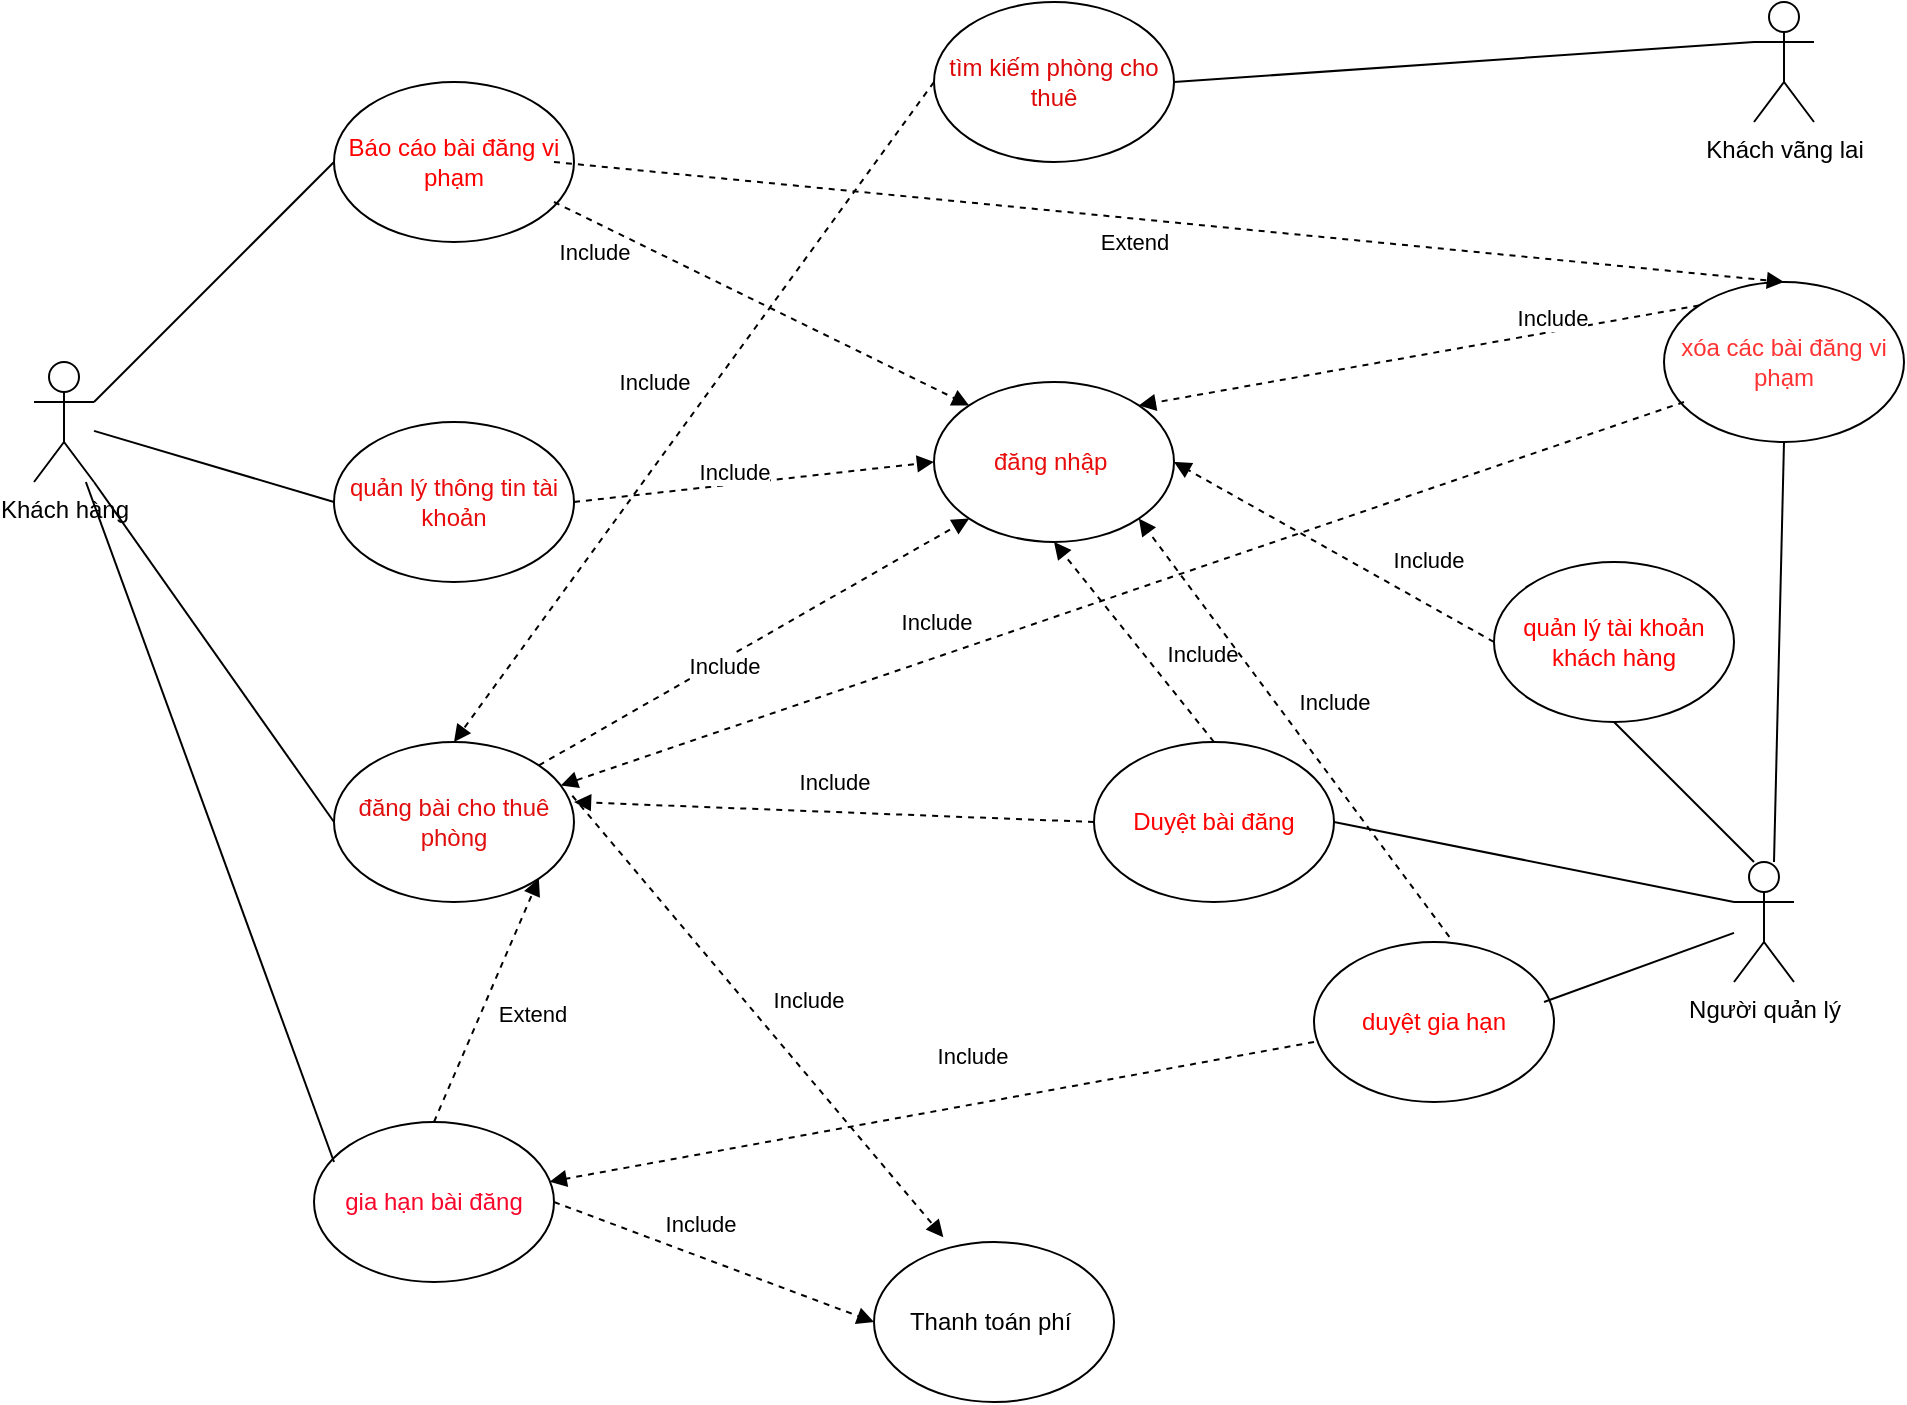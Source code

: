 <mxfile version="24.8.4" pages="4">
  <diagram name="Page-1" id="BQ_2tN83CtN3XIH8CyFC">
    <mxGraphModel dx="1500" dy="746" grid="1" gridSize="10" guides="1" tooltips="1" connect="1" arrows="1" fold="1" page="1" pageScale="1" pageWidth="1654" pageHeight="2336" math="0" shadow="0">
      <root>
        <mxCell id="0" />
        <mxCell id="1" parent="0" />
        <mxCell id="l2JES9F-hAtox_VoTa_b-1" value="Khách hàng" style="shape=umlActor;verticalLabelPosition=bottom;verticalAlign=top;html=1;outlineConnect=0;" parent="1" vertex="1">
          <mxGeometry x="50" y="260" width="30" height="60" as="geometry" />
        </mxCell>
        <mxCell id="l2JES9F-hAtox_VoTa_b-2" value="Người quản lý" style="shape=umlActor;verticalLabelPosition=bottom;verticalAlign=top;html=1;outlineConnect=0;" parent="1" vertex="1">
          <mxGeometry x="900" y="510" width="30" height="60" as="geometry" />
        </mxCell>
        <mxCell id="l2JES9F-hAtox_VoTa_b-3" value="Khách vãng lai" style="shape=umlActor;verticalLabelPosition=bottom;verticalAlign=top;html=1;outlineConnect=0;" parent="1" vertex="1">
          <mxGeometry x="910" y="80" width="30" height="60" as="geometry" />
        </mxCell>
        <mxCell id="l2JES9F-hAtox_VoTa_b-4" value="đăng nhập&amp;nbsp;" style="ellipse;whiteSpace=wrap;html=1;fontColor=#e70d0d;" parent="1" vertex="1">
          <mxGeometry x="500" y="270" width="120" height="80" as="geometry" />
        </mxCell>
        <mxCell id="l2JES9F-hAtox_VoTa_b-5" value="quản lý thông tin tài khoản" style="ellipse;whiteSpace=wrap;html=1;fontColor=#e90c0c;" parent="1" vertex="1">
          <mxGeometry x="200" y="290" width="120" height="80" as="geometry" />
        </mxCell>
        <mxCell id="l2JES9F-hAtox_VoTa_b-6" value="đăng bài cho thuê phòng" style="ellipse;whiteSpace=wrap;html=1;fontColor=#e10e0e;" parent="1" vertex="1">
          <mxGeometry x="200" y="450" width="120" height="80" as="geometry" />
        </mxCell>
        <mxCell id="l2JES9F-hAtox_VoTa_b-7" value="Báo cáo bài đăng vi phạm" style="ellipse;whiteSpace=wrap;html=1;fontColor=#FF0000;" parent="1" vertex="1">
          <mxGeometry x="200" y="120" width="120" height="80" as="geometry" />
        </mxCell>
        <mxCell id="l2JES9F-hAtox_VoTa_b-8" value="Duyệt bài đăng" style="ellipse;whiteSpace=wrap;html=1;fontColor=#FF0000;" parent="1" vertex="1">
          <mxGeometry x="580" y="450" width="120" height="80" as="geometry" />
        </mxCell>
        <mxCell id="l2JES9F-hAtox_VoTa_b-9" value="tìm kiếm phòng cho thuê" style="ellipse;whiteSpace=wrap;html=1;fontColor=#dd0808;" parent="1" vertex="1">
          <mxGeometry x="500" y="80" width="120" height="80" as="geometry" />
        </mxCell>
        <mxCell id="l2JES9F-hAtox_VoTa_b-10" value="Thanh toán phí&amp;nbsp;" style="ellipse;whiteSpace=wrap;html=1;" parent="1" vertex="1">
          <mxGeometry x="470" y="700" width="120" height="80" as="geometry" />
        </mxCell>
        <mxCell id="l2JES9F-hAtox_VoTa_b-11" value="xóa các bài đăng vi phạm" style="ellipse;whiteSpace=wrap;html=1;fontColor=#FF3333;" parent="1" vertex="1">
          <mxGeometry x="865" y="220" width="120" height="80" as="geometry" />
        </mxCell>
        <mxCell id="l2JES9F-hAtox_VoTa_b-12" value="quản lý tài khoản khách hàng" style="ellipse;whiteSpace=wrap;html=1;fontColor=#FF0000;" parent="1" vertex="1">
          <mxGeometry x="780" y="360" width="120" height="80" as="geometry" />
        </mxCell>
        <mxCell id="l2JES9F-hAtox_VoTa_b-13" value="duyệt gia hạn" style="ellipse;whiteSpace=wrap;html=1;fontColor=#FF0000;" parent="1" vertex="1">
          <mxGeometry x="690" y="550" width="120" height="80" as="geometry" />
        </mxCell>
        <mxCell id="l2JES9F-hAtox_VoTa_b-14" value="" style="endArrow=none;html=1;rounded=0;entryX=0;entryY=0.5;entryDx=0;entryDy=0;" parent="1" target="l2JES9F-hAtox_VoTa_b-7" edge="1">
          <mxGeometry width="50" height="50" relative="1" as="geometry">
            <mxPoint x="80" y="280" as="sourcePoint" />
            <mxPoint x="130" y="230" as="targetPoint" />
          </mxGeometry>
        </mxCell>
        <mxCell id="l2JES9F-hAtox_VoTa_b-15" value="" style="endArrow=none;html=1;rounded=0;entryX=0;entryY=0.5;entryDx=0;entryDy=0;" parent="1" source="l2JES9F-hAtox_VoTa_b-1" target="l2JES9F-hAtox_VoTa_b-5" edge="1">
          <mxGeometry width="50" height="50" relative="1" as="geometry">
            <mxPoint x="80" y="320" as="sourcePoint" />
            <mxPoint x="130" y="270" as="targetPoint" />
          </mxGeometry>
        </mxCell>
        <mxCell id="l2JES9F-hAtox_VoTa_b-16" value="" style="endArrow=none;html=1;rounded=0;exitX=0;exitY=0.5;exitDx=0;exitDy=0;entryX=1;entryY=1;entryDx=0;entryDy=0;entryPerimeter=0;" parent="1" source="l2JES9F-hAtox_VoTa_b-6" target="l2JES9F-hAtox_VoTa_b-1" edge="1">
          <mxGeometry width="50" height="50" relative="1" as="geometry">
            <mxPoint x="50" y="390" as="sourcePoint" />
            <mxPoint x="100" y="340" as="targetPoint" />
          </mxGeometry>
        </mxCell>
        <mxCell id="l2JES9F-hAtox_VoTa_b-17" value="" style="endArrow=block;html=1;rounded=0;entryX=0.289;entryY=-0.03;entryDx=0;entryDy=0;dashed=1;endFill=1;exitX=0.993;exitY=0.336;exitDx=0;exitDy=0;exitPerimeter=0;entryPerimeter=0;" parent="1" source="l2JES9F-hAtox_VoTa_b-6" target="l2JES9F-hAtox_VoTa_b-10" edge="1">
          <mxGeometry width="50" height="50" relative="1" as="geometry">
            <mxPoint x="320" y="342" as="sourcePoint" />
            <mxPoint x="408" y="280" as="targetPoint" />
          </mxGeometry>
        </mxCell>
        <mxCell id="l2JES9F-hAtox_VoTa_b-18" value="Include" style="edgeLabel;html=1;align=center;verticalAlign=middle;resizable=0;points=[];" parent="l2JES9F-hAtox_VoTa_b-17" vertex="1" connectable="0">
          <mxGeometry x="0.053" y="2" relative="1" as="geometry">
            <mxPoint x="18" y="-13" as="offset" />
          </mxGeometry>
        </mxCell>
        <mxCell id="l2JES9F-hAtox_VoTa_b-19" value="" style="endArrow=block;dashed=1;html=1;rounded=0;entryX=1;entryY=0.375;entryDx=0;entryDy=0;endFill=1;exitX=0;exitY=0.5;exitDx=0;exitDy=0;entryPerimeter=0;" parent="1" source="l2JES9F-hAtox_VoTa_b-8" target="l2JES9F-hAtox_VoTa_b-6" edge="1">
          <mxGeometry width="50" height="50" relative="1" as="geometry">
            <mxPoint x="473" y="399" as="sourcePoint" />
            <mxPoint x="447" y="480" as="targetPoint" />
          </mxGeometry>
        </mxCell>
        <mxCell id="l2JES9F-hAtox_VoTa_b-20" value="Include" style="edgeLabel;html=1;align=center;verticalAlign=middle;resizable=0;points=[];" parent="l2JES9F-hAtox_VoTa_b-19" vertex="1" connectable="0">
          <mxGeometry x="-0.332" y="-1" relative="1" as="geometry">
            <mxPoint x="-43" y="-16" as="offset" />
          </mxGeometry>
        </mxCell>
        <mxCell id="l2JES9F-hAtox_VoTa_b-21" value="" style="endArrow=none;html=1;rounded=0;" parent="1" target="l2JES9F-hAtox_VoTa_b-2" edge="1">
          <mxGeometry width="50" height="50" relative="1" as="geometry">
            <mxPoint x="805" y="580" as="sourcePoint" />
            <mxPoint x="960" y="550" as="targetPoint" />
          </mxGeometry>
        </mxCell>
        <mxCell id="l2JES9F-hAtox_VoTa_b-22" value="" style="endArrow=none;html=1;rounded=0;entryX=1.017;entryY=0.418;entryDx=0;entryDy=0;entryPerimeter=0;exitX=0.5;exitY=1;exitDx=0;exitDy=0;" parent="1" source="l2JES9F-hAtox_VoTa_b-12" edge="1">
          <mxGeometry width="50" height="50" relative="1" as="geometry">
            <mxPoint x="978" y="497" as="sourcePoint" />
            <mxPoint x="910" y="510" as="targetPoint" />
          </mxGeometry>
        </mxCell>
        <mxCell id="l2JES9F-hAtox_VoTa_b-23" value="" style="endArrow=none;html=1;rounded=0;entryX=0.5;entryY=1;entryDx=0;entryDy=0;" parent="1" target="l2JES9F-hAtox_VoTa_b-11" edge="1">
          <mxGeometry width="50" height="50" relative="1" as="geometry">
            <mxPoint x="920" y="510" as="sourcePoint" />
            <mxPoint x="970" y="460" as="targetPoint" />
          </mxGeometry>
        </mxCell>
        <mxCell id="l2JES9F-hAtox_VoTa_b-25" value="gia hạn bài đăng" style="ellipse;whiteSpace=wrap;html=1;fontColor=#f9062b;" parent="1" vertex="1">
          <mxGeometry x="190" y="640" width="120" height="80" as="geometry" />
        </mxCell>
        <mxCell id="l2JES9F-hAtox_VoTa_b-30" value="" style="endArrow=block;html=1;rounded=0;entryX=1;entryY=1;entryDx=0;entryDy=0;dashed=1;startArrow=none;startFill=0;endFill=1;exitX=0.5;exitY=0;exitDx=0;exitDy=0;" parent="1" source="l2JES9F-hAtox_VoTa_b-25" target="l2JES9F-hAtox_VoTa_b-6" edge="1">
          <mxGeometry width="50" height="50" relative="1" as="geometry">
            <mxPoint x="350" y="650" as="sourcePoint" />
            <mxPoint x="468" y="538" as="targetPoint" />
          </mxGeometry>
        </mxCell>
        <mxCell id="l2JES9F-hAtox_VoTa_b-31" value="Extend" style="edgeLabel;html=1;align=center;verticalAlign=middle;resizable=0;points=[];" parent="l2JES9F-hAtox_VoTa_b-30" vertex="1" connectable="0">
          <mxGeometry x="-0.044" y="-11" relative="1" as="geometry">
            <mxPoint x="14" as="offset" />
          </mxGeometry>
        </mxCell>
        <mxCell id="l2JES9F-hAtox_VoTa_b-32" value="" style="endArrow=block;dashed=1;html=1;rounded=0;entryX=0;entryY=0.5;entryDx=0;entryDy=0;endFill=1;exitX=1;exitY=0.5;exitDx=0;exitDy=0;" parent="1" source="l2JES9F-hAtox_VoTa_b-25" target="l2JES9F-hAtox_VoTa_b-10" edge="1">
          <mxGeometry width="50" height="50" relative="1" as="geometry">
            <mxPoint x="400" y="662" as="sourcePoint" />
            <mxPoint x="428" y="610" as="targetPoint" />
          </mxGeometry>
        </mxCell>
        <mxCell id="l2JES9F-hAtox_VoTa_b-33" value="Include" style="edgeLabel;html=1;align=center;verticalAlign=middle;resizable=0;points=[];" parent="l2JES9F-hAtox_VoTa_b-32" vertex="1" connectable="0">
          <mxGeometry x="-0.332" y="-1" relative="1" as="geometry">
            <mxPoint x="20" y="-10" as="offset" />
          </mxGeometry>
        </mxCell>
        <mxCell id="l2JES9F-hAtox_VoTa_b-34" value="" style="endArrow=none;html=1;rounded=0;entryX=0;entryY=0.333;entryDx=0;entryDy=0;entryPerimeter=0;" parent="1" target="l2JES9F-hAtox_VoTa_b-2" edge="1">
          <mxGeometry width="50" height="50" relative="1" as="geometry">
            <mxPoint x="700" y="490" as="sourcePoint" />
            <mxPoint x="750" y="440" as="targetPoint" />
          </mxGeometry>
        </mxCell>
        <mxCell id="l2JES9F-hAtox_VoTa_b-35" value="" style="endArrow=block;dashed=1;html=1;rounded=0;entryX=0.982;entryY=0.373;entryDx=0;entryDy=0;endFill=1;exitX=0;exitY=0.5;exitDx=0;exitDy=0;entryPerimeter=0;" parent="1" target="l2JES9F-hAtox_VoTa_b-25" edge="1">
          <mxGeometry width="50" height="50" relative="1" as="geometry">
            <mxPoint x="690" y="600" as="sourcePoint" />
            <mxPoint x="430" y="590" as="targetPoint" />
          </mxGeometry>
        </mxCell>
        <mxCell id="l2JES9F-hAtox_VoTa_b-36" value="Include" style="edgeLabel;html=1;align=center;verticalAlign=middle;resizable=0;points=[];" parent="l2JES9F-hAtox_VoTa_b-35" vertex="1" connectable="0">
          <mxGeometry x="-0.332" y="-1" relative="1" as="geometry">
            <mxPoint x="-43" y="-16" as="offset" />
          </mxGeometry>
        </mxCell>
        <mxCell id="l2JES9F-hAtox_VoTa_b-37" value="" style="endArrow=block;html=1;rounded=0;entryX=0.5;entryY=0;entryDx=0;entryDy=0;dashed=1;startArrow=none;startFill=0;endFill=1;exitX=1;exitY=0.5;exitDx=0;exitDy=0;" parent="1" target="l2JES9F-hAtox_VoTa_b-11" edge="1">
          <mxGeometry width="50" height="50" relative="1" as="geometry">
            <mxPoint x="310" y="160" as="sourcePoint" />
            <mxPoint x="445" y="140" as="targetPoint" />
          </mxGeometry>
        </mxCell>
        <mxCell id="l2JES9F-hAtox_VoTa_b-38" value="Extend" style="edgeLabel;html=1;align=center;verticalAlign=middle;resizable=0;points=[];" parent="l2JES9F-hAtox_VoTa_b-37" vertex="1" connectable="0">
          <mxGeometry x="-0.044" y="-11" relative="1" as="geometry">
            <mxPoint x="-3" as="offset" />
          </mxGeometry>
        </mxCell>
        <mxCell id="l2JES9F-hAtox_VoTa_b-39" value="" style="endArrow=none;html=1;rounded=0;entryX=0;entryY=0.333;entryDx=0;entryDy=0;entryPerimeter=0;exitX=1;exitY=0.5;exitDx=0;exitDy=0;" parent="1" source="l2JES9F-hAtox_VoTa_b-9" target="l2JES9F-hAtox_VoTa_b-3" edge="1">
          <mxGeometry width="50" height="50" relative="1" as="geometry">
            <mxPoint x="800" y="170" as="sourcePoint" />
            <mxPoint x="850" y="120" as="targetPoint" />
          </mxGeometry>
        </mxCell>
        <mxCell id="l2JES9F-hAtox_VoTa_b-40" value="" style="endArrow=block;dashed=1;html=1;rounded=0;entryX=0;entryY=0;entryDx=0;entryDy=0;endFill=1;exitX=1;exitY=0.5;exitDx=0;exitDy=0;" parent="1" target="l2JES9F-hAtox_VoTa_b-4" edge="1">
          <mxGeometry width="50" height="50" relative="1" as="geometry">
            <mxPoint x="310" y="180" as="sourcePoint" />
            <mxPoint x="420" y="280" as="targetPoint" />
          </mxGeometry>
        </mxCell>
        <mxCell id="l2JES9F-hAtox_VoTa_b-41" value="Include" style="edgeLabel;html=1;align=center;verticalAlign=middle;resizable=0;points=[];" parent="l2JES9F-hAtox_VoTa_b-40" vertex="1" connectable="0">
          <mxGeometry x="-0.332" y="-1" relative="1" as="geometry">
            <mxPoint x="-49" y="-10" as="offset" />
          </mxGeometry>
        </mxCell>
        <mxCell id="l2JES9F-hAtox_VoTa_b-42" value="" style="endArrow=block;dashed=1;html=1;rounded=0;entryX=0;entryY=0.5;entryDx=0;entryDy=0;endFill=1;exitX=1;exitY=0.5;exitDx=0;exitDy=0;" parent="1" target="l2JES9F-hAtox_VoTa_b-4" edge="1">
          <mxGeometry width="50" height="50" relative="1" as="geometry">
            <mxPoint x="320" y="330" as="sourcePoint" />
            <mxPoint x="430" y="430" as="targetPoint" />
          </mxGeometry>
        </mxCell>
        <mxCell id="l2JES9F-hAtox_VoTa_b-43" value="Include" style="edgeLabel;html=1;align=center;verticalAlign=middle;resizable=0;points=[];" parent="l2JES9F-hAtox_VoTa_b-42" vertex="1" connectable="0">
          <mxGeometry x="-0.332" y="-1" relative="1" as="geometry">
            <mxPoint x="20" y="-10" as="offset" />
          </mxGeometry>
        </mxCell>
        <mxCell id="l2JES9F-hAtox_VoTa_b-44" value="" style="endArrow=block;dashed=1;html=1;rounded=0;entryX=0;entryY=1;entryDx=0;entryDy=0;endFill=1;exitX=1;exitY=0;exitDx=0;exitDy=0;" parent="1" source="l2JES9F-hAtox_VoTa_b-6" target="l2JES9F-hAtox_VoTa_b-4" edge="1">
          <mxGeometry width="50" height="50" relative="1" as="geometry">
            <mxPoint x="390" y="340" as="sourcePoint" />
            <mxPoint x="500" y="440" as="targetPoint" />
          </mxGeometry>
        </mxCell>
        <mxCell id="l2JES9F-hAtox_VoTa_b-45" value="Include" style="edgeLabel;html=1;align=center;verticalAlign=middle;resizable=0;points=[];" parent="l2JES9F-hAtox_VoTa_b-44" vertex="1" connectable="0">
          <mxGeometry x="-0.332" y="-1" relative="1" as="geometry">
            <mxPoint x="20" y="-10" as="offset" />
          </mxGeometry>
        </mxCell>
        <mxCell id="l2JES9F-hAtox_VoTa_b-46" value="" style="endArrow=block;dashed=1;html=1;rounded=0;entryX=1;entryY=0.5;entryDx=0;entryDy=0;endFill=1;exitX=0;exitY=0.5;exitDx=0;exitDy=0;" parent="1" source="l2JES9F-hAtox_VoTa_b-12" target="l2JES9F-hAtox_VoTa_b-4" edge="1">
          <mxGeometry width="50" height="50" relative="1" as="geometry">
            <mxPoint x="630" y="400" as="sourcePoint" />
            <mxPoint x="838" y="502" as="targetPoint" />
          </mxGeometry>
        </mxCell>
        <mxCell id="l2JES9F-hAtox_VoTa_b-47" value="Include" style="edgeLabel;html=1;align=center;verticalAlign=middle;resizable=0;points=[];" parent="l2JES9F-hAtox_VoTa_b-46" vertex="1" connectable="0">
          <mxGeometry x="-0.332" y="-1" relative="1" as="geometry">
            <mxPoint x="20" y="-10" as="offset" />
          </mxGeometry>
        </mxCell>
        <mxCell id="l2JES9F-hAtox_VoTa_b-48" value="" style="endArrow=block;dashed=1;html=1;rounded=0;entryX=0.5;entryY=1;entryDx=0;entryDy=0;endFill=1;exitX=0.5;exitY=0;exitDx=0;exitDy=0;" parent="1" source="l2JES9F-hAtox_VoTa_b-8" target="l2JES9F-hAtox_VoTa_b-4" edge="1">
          <mxGeometry width="50" height="50" relative="1" as="geometry">
            <mxPoint x="740" y="460" as="sourcePoint" />
            <mxPoint x="580" y="370" as="targetPoint" />
          </mxGeometry>
        </mxCell>
        <mxCell id="l2JES9F-hAtox_VoTa_b-49" value="Include" style="edgeLabel;html=1;align=center;verticalAlign=middle;resizable=0;points=[];" parent="l2JES9F-hAtox_VoTa_b-48" vertex="1" connectable="0">
          <mxGeometry x="-0.332" y="-1" relative="1" as="geometry">
            <mxPoint x="20" y="-10" as="offset" />
          </mxGeometry>
        </mxCell>
        <mxCell id="l2JES9F-hAtox_VoTa_b-50" value="" style="endArrow=block;dashed=1;html=1;rounded=0;entryX=1;entryY=1;entryDx=0;entryDy=0;endFill=1;exitX=0.564;exitY=-0.032;exitDx=0;exitDy=0;exitPerimeter=0;" parent="1" source="l2JES9F-hAtox_VoTa_b-13" target="l2JES9F-hAtox_VoTa_b-4" edge="1">
          <mxGeometry width="50" height="50" relative="1" as="geometry">
            <mxPoint x="800" y="420" as="sourcePoint" />
            <mxPoint x="640" y="330" as="targetPoint" />
          </mxGeometry>
        </mxCell>
        <mxCell id="l2JES9F-hAtox_VoTa_b-51" value="Include" style="edgeLabel;html=1;align=center;verticalAlign=middle;resizable=0;points=[];" parent="l2JES9F-hAtox_VoTa_b-50" vertex="1" connectable="0">
          <mxGeometry x="-0.332" y="-1" relative="1" as="geometry">
            <mxPoint x="-7" y="-47" as="offset" />
          </mxGeometry>
        </mxCell>
        <mxCell id="l2JES9F-hAtox_VoTa_b-52" value="" style="endArrow=block;dashed=1;html=1;rounded=0;entryX=1;entryY=0;entryDx=0;entryDy=0;endFill=1;exitX=0;exitY=0;exitDx=0;exitDy=0;" parent="1" source="l2JES9F-hAtox_VoTa_b-11" target="l2JES9F-hAtox_VoTa_b-4" edge="1">
          <mxGeometry width="50" height="50" relative="1" as="geometry">
            <mxPoint x="810" y="370" as="sourcePoint" />
            <mxPoint x="650" y="280" as="targetPoint" />
          </mxGeometry>
        </mxCell>
        <mxCell id="l2JES9F-hAtox_VoTa_b-53" value="Include" style="edgeLabel;html=1;align=center;verticalAlign=middle;resizable=0;points=[];" parent="l2JES9F-hAtox_VoTa_b-52" vertex="1" connectable="0">
          <mxGeometry x="-0.332" y="-1" relative="1" as="geometry">
            <mxPoint x="20" y="-10" as="offset" />
          </mxGeometry>
        </mxCell>
        <mxCell id="l2JES9F-hAtox_VoTa_b-54" value="" style="endArrow=block;html=1;rounded=0;entryX=0.5;entryY=0;entryDx=0;entryDy=0;dashed=1;endFill=1;exitX=0.993;exitY=0.336;exitDx=0;exitDy=0;exitPerimeter=0;" parent="1" target="l2JES9F-hAtox_VoTa_b-6" edge="1">
          <mxGeometry width="50" height="50" relative="1" as="geometry">
            <mxPoint x="500" y="120" as="sourcePoint" />
            <mxPoint x="636" y="381" as="targetPoint" />
          </mxGeometry>
        </mxCell>
        <mxCell id="l2JES9F-hAtox_VoTa_b-55" value="Include" style="edgeLabel;html=1;align=center;verticalAlign=middle;resizable=0;points=[];" parent="l2JES9F-hAtox_VoTa_b-54" vertex="1" connectable="0">
          <mxGeometry x="0.053" y="2" relative="1" as="geometry">
            <mxPoint x="-15" y="-25" as="offset" />
          </mxGeometry>
        </mxCell>
        <mxCell id="b-0u2ELMf1P-YtvKKE3--1" value="" style="endArrow=block;dashed=1;html=1;rounded=0;endFill=1;exitX=0;exitY=0.5;exitDx=0;exitDy=0;" edge="1" parent="1" target="l2JES9F-hAtox_VoTa_b-6">
          <mxGeometry width="50" height="50" relative="1" as="geometry">
            <mxPoint x="875" y="280" as="sourcePoint" />
            <mxPoint x="460" y="430" as="targetPoint" />
          </mxGeometry>
        </mxCell>
        <mxCell id="b-0u2ELMf1P-YtvKKE3--2" value="Include" style="edgeLabel;html=1;align=center;verticalAlign=middle;resizable=0;points=[];" vertex="1" connectable="0" parent="b-0u2ELMf1P-YtvKKE3--1">
          <mxGeometry x="-0.332" y="-1" relative="1" as="geometry">
            <mxPoint x="-187" y="47" as="offset" />
          </mxGeometry>
        </mxCell>
        <mxCell id="b-0u2ELMf1P-YtvKKE3--3" value="" style="endArrow=none;html=1;rounded=0;" edge="1" parent="1" target="l2JES9F-hAtox_VoTa_b-1">
          <mxGeometry width="50" height="50" relative="1" as="geometry">
            <mxPoint x="200" y="660" as="sourcePoint" />
            <mxPoint x="250" y="610" as="targetPoint" />
          </mxGeometry>
        </mxCell>
      </root>
    </mxGraphModel>
  </diagram>
  <diagram id="DK-BDEnetNu68t1VIco0" name="Page-2">
    <mxGraphModel dx="1050" dy="522" grid="1" gridSize="10" guides="1" tooltips="1" connect="1" arrows="1" fold="1" page="1" pageScale="1" pageWidth="850" pageHeight="1100" math="0" shadow="0">
      <root>
        <mxCell id="0" />
        <mxCell id="1" parent="0" />
        <mxCell id="_vLj43gm9U5g7hw9mRvg-1" value="KH/QTV" style="shape=umlActor;verticalLabelPosition=bottom;verticalAlign=top;html=1;outlineConnect=0;" vertex="1" parent="1">
          <mxGeometry x="180" y="220" width="30" height="60" as="geometry" />
        </mxCell>
        <mxCell id="_vLj43gm9U5g7hw9mRvg-2" value="đăng nhập" style="ellipse;whiteSpace=wrap;html=1;" vertex="1" parent="1">
          <mxGeometry x="340" y="220" width="120" height="80" as="geometry" />
        </mxCell>
        <mxCell id="_vLj43gm9U5g7hw9mRvg-3" value="" style="endArrow=none;html=1;rounded=0;entryX=0;entryY=0.5;entryDx=0;entryDy=0;" edge="1" parent="1" target="_vLj43gm9U5g7hw9mRvg-2">
          <mxGeometry width="50" height="50" relative="1" as="geometry">
            <mxPoint x="210" y="240" as="sourcePoint" />
            <mxPoint x="260" y="190" as="targetPoint" />
          </mxGeometry>
        </mxCell>
        <mxCell id="_vLj43gm9U5g7hw9mRvg-4" value="đăng ký" style="ellipse;whiteSpace=wrap;html=1;" vertex="1" parent="1">
          <mxGeometry x="560" y="160" width="100" height="60" as="geometry" />
        </mxCell>
        <mxCell id="_vLj43gm9U5g7hw9mRvg-5" value="Quên mật khẩu" style="ellipse;whiteSpace=wrap;html=1;" vertex="1" parent="1">
          <mxGeometry x="560" y="280" width="120" height="80" as="geometry" />
        </mxCell>
        <mxCell id="_vLj43gm9U5g7hw9mRvg-6" value="" style="endArrow=block;dashed=1;html=1;rounded=0;entryX=1;entryY=0;entryDx=0;entryDy=0;endFill=1;exitX=0;exitY=0.5;exitDx=0;exitDy=0;" edge="1" parent="1" source="_vLj43gm9U5g7hw9mRvg-4" target="_vLj43gm9U5g7hw9mRvg-2">
          <mxGeometry width="50" height="50" relative="1" as="geometry">
            <mxPoint x="638.04" y="170" as="sourcePoint" />
            <mxPoint x="468.04" y="250" as="targetPoint" />
          </mxGeometry>
        </mxCell>
        <mxCell id="_vLj43gm9U5g7hw9mRvg-7" value="Extend" style="edgeLabel;html=1;align=center;verticalAlign=middle;resizable=0;points=[];" vertex="1" connectable="0" parent="_vLj43gm9U5g7hw9mRvg-6">
          <mxGeometry x="-0.332" y="-1" relative="1" as="geometry">
            <mxPoint x="-19" y="-9" as="offset" />
          </mxGeometry>
        </mxCell>
        <mxCell id="_vLj43gm9U5g7hw9mRvg-8" value="" style="endArrow=block;dashed=1;html=1;rounded=0;entryX=1;entryY=1;entryDx=0;entryDy=0;endFill=1;exitX=0;exitY=0.5;exitDx=0;exitDy=0;" edge="1" parent="1" source="_vLj43gm9U5g7hw9mRvg-5" target="_vLj43gm9U5g7hw9mRvg-2">
          <mxGeometry width="50" height="50" relative="1" as="geometry">
            <mxPoint x="688.04" y="200" as="sourcePoint" />
            <mxPoint x="460.0" y="269.76" as="targetPoint" />
          </mxGeometry>
        </mxCell>
        <mxCell id="_vLj43gm9U5g7hw9mRvg-9" value="Extend" style="edgeLabel;html=1;align=center;verticalAlign=middle;resizable=0;points=[];" vertex="1" connectable="0" parent="_vLj43gm9U5g7hw9mRvg-8">
          <mxGeometry x="-0.332" y="-1" relative="1" as="geometry">
            <mxPoint x="7" y="-19" as="offset" />
          </mxGeometry>
        </mxCell>
      </root>
    </mxGraphModel>
  </diagram>
  <diagram id="AdcU6uADzQ5xVJpkTxkQ" name="Page-3">
    <mxGraphModel dx="1050" dy="522" grid="1" gridSize="10" guides="1" tooltips="1" connect="1" arrows="1" fold="1" page="1" pageScale="1" pageWidth="850" pageHeight="1100" math="0" shadow="0">
      <root>
        <mxCell id="0" />
        <mxCell id="1" parent="0" />
        <mxCell id="3ZRDN9v3aJLgR-9kueVp-1" value="Khách vãng lai" style="shape=umlActor;verticalLabelPosition=bottom;verticalAlign=top;html=1;outlineConnect=0;" vertex="1" parent="1">
          <mxGeometry x="480" y="160" width="30" height="60" as="geometry" />
        </mxCell>
        <mxCell id="3ZRDN9v3aJLgR-9kueVp-2" value="tìm kiếm phòng cho thuê" style="ellipse;whiteSpace=wrap;html=1;fontColor=#dd0808;" vertex="1" parent="1">
          <mxGeometry x="205" y="150" width="120" height="80" as="geometry" />
        </mxCell>
        <mxCell id="3ZRDN9v3aJLgR-9kueVp-3" value="" style="endArrow=none;html=1;rounded=0;entryX=0;entryY=0.333;entryDx=0;entryDy=0;entryPerimeter=0;exitX=1;exitY=0.5;exitDx=0;exitDy=0;" edge="1" parent="1" source="3ZRDN9v3aJLgR-9kueVp-2" target="3ZRDN9v3aJLgR-9kueVp-1">
          <mxGeometry width="50" height="50" relative="1" as="geometry">
            <mxPoint x="505" y="240" as="sourcePoint" />
            <mxPoint x="555" y="190" as="targetPoint" />
          </mxGeometry>
        </mxCell>
        <mxCell id="WxSM_XbFUbo_hL1HU9uR-1" value="" style="endArrow=block;html=1;rounded=0;entryX=0.628;entryY=-0.02;entryDx=0;entryDy=0;dashed=1;startArrow=none;startFill=0;endFill=1;entryPerimeter=0;" edge="1" parent="1" target="3ZRDN9v3aJLgR-9kueVp-2">
          <mxGeometry width="50" height="50" relative="1" as="geometry">
            <mxPoint x="340" y="80" as="sourcePoint" />
            <mxPoint x="485" y="20" as="targetPoint" />
          </mxGeometry>
        </mxCell>
        <mxCell id="WxSM_XbFUbo_hL1HU9uR-2" value="Extend" style="edgeLabel;html=1;align=center;verticalAlign=middle;resizable=0;points=[];" vertex="1" connectable="0" parent="WxSM_XbFUbo_hL1HU9uR-1">
          <mxGeometry x="-0.044" y="-11" relative="1" as="geometry">
            <mxPoint x="14" as="offset" />
          </mxGeometry>
        </mxCell>
        <mxCell id="WxSM_XbFUbo_hL1HU9uR-10" value="" style="endArrow=block;html=1;rounded=0;entryX=0.602;entryY=0.99;entryDx=0;entryDy=0;dashed=1;startArrow=none;startFill=0;endFill=1;entryPerimeter=0;" edge="1" parent="1" target="3ZRDN9v3aJLgR-9kueVp-2">
          <mxGeometry width="50" height="50" relative="1" as="geometry">
            <mxPoint x="320" y="290" as="sourcePoint" />
            <mxPoint x="330" y="278" as="targetPoint" />
          </mxGeometry>
        </mxCell>
        <mxCell id="WxSM_XbFUbo_hL1HU9uR-11" value="Extend" style="edgeLabel;html=1;align=center;verticalAlign=middle;resizable=0;points=[];" vertex="1" connectable="0" parent="WxSM_XbFUbo_hL1HU9uR-10">
          <mxGeometry x="-0.044" y="-11" relative="1" as="geometry">
            <mxPoint x="14" as="offset" />
          </mxGeometry>
        </mxCell>
        <mxCell id="WxSM_XbFUbo_hL1HU9uR-12" value="" style="endArrow=block;html=1;rounded=0;entryX=0;entryY=1;entryDx=0;entryDy=0;dashed=1;startArrow=none;startFill=0;endFill=1;" edge="1" parent="1" target="3ZRDN9v3aJLgR-9kueVp-2">
          <mxGeometry width="50" height="50" relative="1" as="geometry">
            <mxPoint x="150" y="280" as="sourcePoint" />
            <mxPoint x="145" y="278" as="targetPoint" />
          </mxGeometry>
        </mxCell>
        <mxCell id="WxSM_XbFUbo_hL1HU9uR-13" value="Extend" style="edgeLabel;html=1;align=center;verticalAlign=middle;resizable=0;points=[];" vertex="1" connectable="0" parent="WxSM_XbFUbo_hL1HU9uR-12">
          <mxGeometry x="-0.044" y="-11" relative="1" as="geometry">
            <mxPoint x="14" as="offset" />
          </mxGeometry>
        </mxCell>
        <mxCell id="amLRYKWG9-1qY6DLtA-4-1" value="vị trí" style="ellipse;whiteSpace=wrap;html=1;" vertex="1" parent="1">
          <mxGeometry x="290" width="120" height="80" as="geometry" />
        </mxCell>
        <mxCell id="uzDWtCK9vuwgr5Q50wuI-1" value="diện tích" style="ellipse;whiteSpace=wrap;html=1;" vertex="1" parent="1">
          <mxGeometry x="260" y="290" width="120" height="80" as="geometry" />
        </mxCell>
        <mxCell id="uzDWtCK9vuwgr5Q50wuI-2" value="giá thuê" style="ellipse;whiteSpace=wrap;html=1;" vertex="1" parent="1">
          <mxGeometry x="85" y="280" width="120" height="80" as="geometry" />
        </mxCell>
      </root>
    </mxGraphModel>
  </diagram>
  <diagram id="jlStm3_MiZy4u-bcFs-Z" name="Page-4">
    <mxGraphModel dx="1050" dy="522" grid="1" gridSize="10" guides="1" tooltips="1" connect="1" arrows="1" fold="1" page="1" pageScale="1" pageWidth="850" pageHeight="1100" math="0" shadow="0">
      <root>
        <mxCell id="0" />
        <mxCell id="1" parent="0" />
        <mxCell id="a0hTIUQvzzGB4Qp-WPHo-1" value="đăng bài cho thuê phòng" style="ellipse;whiteSpace=wrap;html=1;fontColor=#e10e0e;" parent="1" vertex="1">
          <mxGeometry x="230" y="210" width="120" height="80" as="geometry" />
        </mxCell>
        <mxCell id="_9Zv6KT4foKfuj4rbwlR-1" value="Sửa đổi thông tin bài đăng" style="ellipse;whiteSpace=wrap;html=1;" parent="1" vertex="1">
          <mxGeometry x="50" y="360" width="120" height="80" as="geometry" />
        </mxCell>
        <mxCell id="XGHhkH7ezQuiViq_fRqm-1" value="xem thông báo bài đăng" style="ellipse;whiteSpace=wrap;html=1;" parent="1" vertex="1">
          <mxGeometry x="260" y="400" width="120" height="80" as="geometry" />
        </mxCell>
        <mxCell id="Ab7JC8efoFUuer58Xzpu-1" value="" style="endArrow=block;html=1;rounded=0;entryX=0;entryY=1;entryDx=0;entryDy=0;dashed=1;startArrow=none;startFill=0;endFill=1;exitX=1;exitY=0.5;exitDx=0;exitDy=0;" parent="1" target="a0hTIUQvzzGB4Qp-WPHo-1" edge="1">
          <mxGeometry width="50" height="50" relative="1" as="geometry">
            <mxPoint x="125" y="360" as="sourcePoint" />
            <mxPoint x="260" y="340" as="targetPoint" />
          </mxGeometry>
        </mxCell>
        <mxCell id="Ab7JC8efoFUuer58Xzpu-2" value="Extend" style="edgeLabel;html=1;align=center;verticalAlign=middle;resizable=0;points=[];" parent="Ab7JC8efoFUuer58Xzpu-1" vertex="1" connectable="0">
          <mxGeometry x="-0.044" y="-11" relative="1" as="geometry">
            <mxPoint x="14" as="offset" />
          </mxGeometry>
        </mxCell>
        <mxCell id="3EYp0Mp58rfvk7cM-dxg-1" value="" style="endArrow=block;html=1;rounded=0;entryX=0.607;entryY=1.02;entryDx=0;entryDy=0;dashed=1;startArrow=none;startFill=0;endFill=1;exitX=1;exitY=0.5;exitDx=0;exitDy=0;entryPerimeter=0;" parent="1" target="a0hTIUQvzzGB4Qp-WPHo-1" edge="1">
          <mxGeometry width="50" height="50" relative="1" as="geometry">
            <mxPoint x="330" y="399" as="sourcePoint" />
            <mxPoint x="435" y="290" as="targetPoint" />
          </mxGeometry>
        </mxCell>
        <mxCell id="3EYp0Mp58rfvk7cM-dxg-2" value="Extend" style="edgeLabel;html=1;align=center;verticalAlign=middle;resizable=0;points=[];" parent="3EYp0Mp58rfvk7cM-dxg-1" vertex="1" connectable="0">
          <mxGeometry x="-0.044" y="-11" relative="1" as="geometry">
            <mxPoint x="14" as="offset" />
          </mxGeometry>
        </mxCell>
        <mxCell id="U1ng-IPTGww3_5i2BqIn-1" value="Khách hàng" style="shape=umlActor;verticalLabelPosition=bottom;verticalAlign=top;html=1;outlineConnect=0;" parent="1" vertex="1">
          <mxGeometry x="480" y="220" width="30" height="60" as="geometry" />
        </mxCell>
        <mxCell id="U1ng-IPTGww3_5i2BqIn-2" value="" style="endArrow=none;html=1;rounded=0;entryX=0;entryY=0.333;entryDx=0;entryDy=0;entryPerimeter=0;" parent="1" target="U1ng-IPTGww3_5i2BqIn-1" edge="1">
          <mxGeometry width="50" height="50" relative="1" as="geometry">
            <mxPoint x="350" y="250" as="sourcePoint" />
            <mxPoint x="400" y="200" as="targetPoint" />
          </mxGeometry>
        </mxCell>
        <mxCell id="HeelSnoIuAejDlixuYNV-1" value="Xóa thông tin bài đăng" style="ellipse;whiteSpace=wrap;html=1;" vertex="1" parent="1">
          <mxGeometry x="30" y="140" width="120" height="80" as="geometry" />
        </mxCell>
        <mxCell id="HeelSnoIuAejDlixuYNV-2" value="" style="endArrow=block;html=1;rounded=0;entryX=0;entryY=0.5;entryDx=0;entryDy=0;dashed=1;startArrow=none;startFill=0;endFill=1;exitX=1;exitY=0.5;exitDx=0;exitDy=0;" edge="1" parent="1" target="a0hTIUQvzzGB4Qp-WPHo-1">
          <mxGeometry width="50" height="50" relative="1" as="geometry">
            <mxPoint x="150" y="182" as="sourcePoint" />
            <mxPoint x="273" y="100" as="targetPoint" />
          </mxGeometry>
        </mxCell>
        <mxCell id="HeelSnoIuAejDlixuYNV-3" value="Extend" style="edgeLabel;html=1;align=center;verticalAlign=middle;resizable=0;points=[];" vertex="1" connectable="0" parent="HeelSnoIuAejDlixuYNV-2">
          <mxGeometry x="-0.044" y="-11" relative="1" as="geometry">
            <mxPoint x="14" as="offset" />
          </mxGeometry>
        </mxCell>
      </root>
    </mxGraphModel>
  </diagram>
</mxfile>
